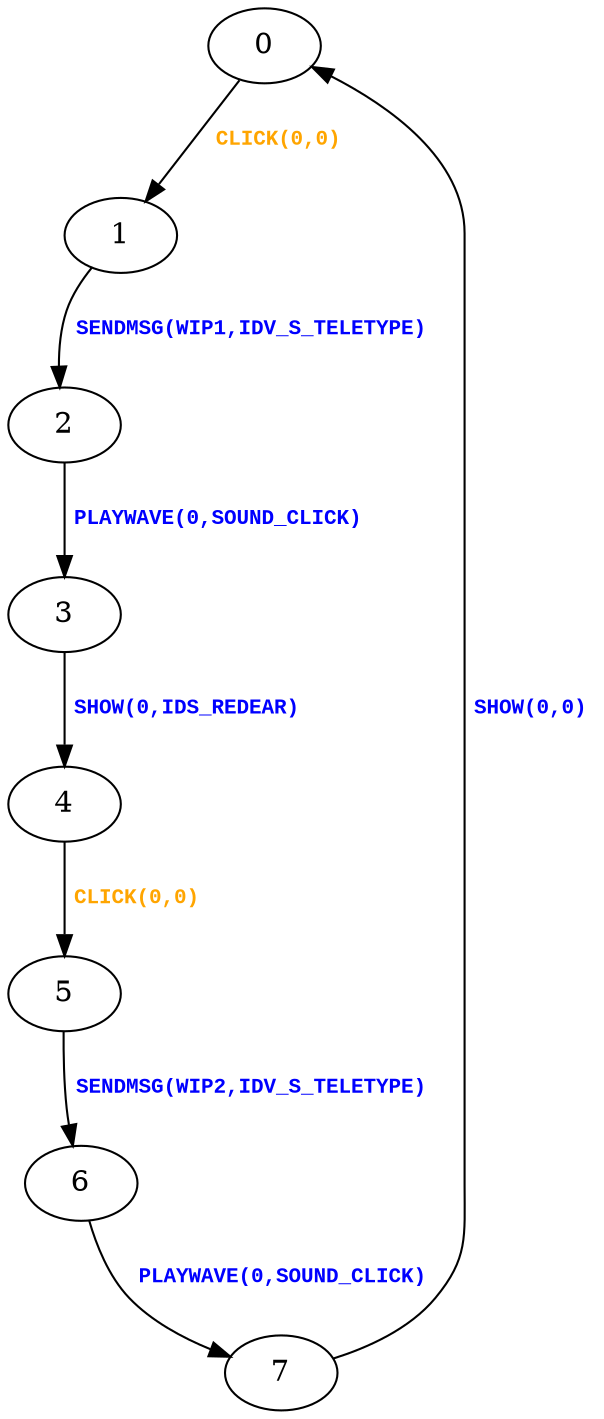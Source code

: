 digraph {
 node [shape=oval];
"0" -> "1"[fontcolor=orange, label=< <table border="0"><tr><td><font face="Courier New" point-size="10"><b>CLICK(0,0)<br align="left"/></b></font></td></tr>
</table>>];
"1" -> "2"[fontcolor=blue, label=< <table border="0"><tr><td><font face="Courier New" point-size="10"><b>SENDMSG(WIP1,IDV_S_TELETYPE)<br align="left"/></b></font></td></tr>
</table>>];
"2" -> "3"[fontcolor=blue, label=< <table border="0"><tr><td><font face="Courier New" point-size="10"><b>PLAYWAVE(0,SOUND_CLICK)<br align="left"/></b></font></td></tr>
</table>>];
"3" -> "4"[fontcolor=blue, label=< <table border="0"><tr><td><font face="Courier New" point-size="10"><b>SHOW(0,IDS_REDEAR)<br align="left"/></b></font></td></tr>
</table>>];
"4" -> "5"[fontcolor=orange, label=< <table border="0"><tr><td><font face="Courier New" point-size="10"><b>CLICK(0,0)<br align="left"/></b></font></td></tr>
</table>>];
"5" -> "6"[fontcolor=blue, label=< <table border="0"><tr><td><font face="Courier New" point-size="10"><b>SENDMSG(WIP2,IDV_S_TELETYPE)<br align="left"/></b></font></td></tr>
</table>>];
"6" -> "7"[fontcolor=blue, label=< <table border="0"><tr><td><font face="Courier New" point-size="10"><b>PLAYWAVE(0,SOUND_CLICK)<br align="left"/></b></font></td></tr>
</table>>];
"7" -> "0"[fontcolor=blue, label=< <table border="0"><tr><td><font face="Courier New" point-size="10"><b>SHOW(0,0)<br align="left"/></b></font></td></tr>
</table>>];
}
